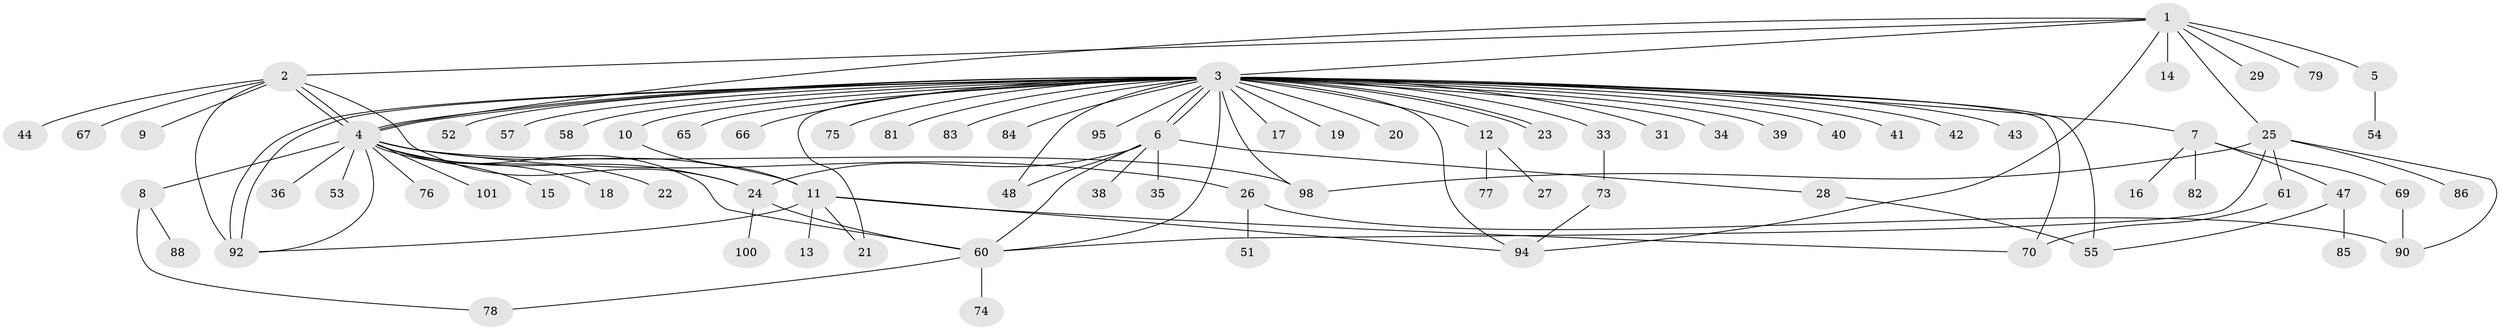// original degree distribution, {10: 0.009708737864077669, 9: 0.019417475728155338, 39: 0.009708737864077669, 20: 0.009708737864077669, 2: 0.17475728155339806, 5: 0.009708737864077669, 4: 0.038834951456310676, 1: 0.5825242718446602, 7: 0.019417475728155338, 3: 0.0970873786407767, 6: 0.02912621359223301}
// Generated by graph-tools (version 1.1) at 2025/11/02/27/25 16:11:15]
// undirected, 78 vertices, 108 edges
graph export_dot {
graph [start="1"]
  node [color=gray90,style=filled];
  1 [super="+37"];
  2 [super="+72"];
  3 [super="+71"];
  4 [super="+91"];
  5;
  6 [super="+50"];
  7 [super="+63"];
  8 [super="+56"];
  9;
  10;
  11 [super="+68"];
  12 [super="+96"];
  13;
  14;
  15;
  16;
  17;
  18;
  19;
  20;
  21;
  22;
  23 [super="+45"];
  24 [super="+62"];
  25 [super="+49"];
  26 [super="+32"];
  27 [super="+89"];
  28 [super="+46"];
  29 [super="+30"];
  31;
  33;
  34;
  35;
  36;
  38;
  39;
  40;
  41;
  42 [super="+87"];
  43;
  44;
  47 [super="+102"];
  48 [super="+59"];
  51;
  52 [super="+64"];
  53;
  54;
  55;
  57;
  58;
  60 [super="+97"];
  61;
  65;
  66 [super="+80"];
  67;
  69;
  70;
  73;
  74;
  75;
  76;
  77;
  78 [super="+93"];
  79;
  81;
  82;
  83;
  84;
  85;
  86;
  88;
  90;
  92 [super="+99"];
  94;
  95;
  98 [super="+103"];
  100;
  101;
  1 -- 2;
  1 -- 3;
  1 -- 4;
  1 -- 5;
  1 -- 14;
  1 -- 25;
  1 -- 29;
  1 -- 79;
  1 -- 94;
  2 -- 4;
  2 -- 4;
  2 -- 9;
  2 -- 24;
  2 -- 44;
  2 -- 67;
  2 -- 92;
  3 -- 4;
  3 -- 4;
  3 -- 6;
  3 -- 6;
  3 -- 7;
  3 -- 10;
  3 -- 12;
  3 -- 17;
  3 -- 19;
  3 -- 20;
  3 -- 21;
  3 -- 23;
  3 -- 23;
  3 -- 31;
  3 -- 33;
  3 -- 34;
  3 -- 39;
  3 -- 40;
  3 -- 41;
  3 -- 42;
  3 -- 43;
  3 -- 48;
  3 -- 52;
  3 -- 57;
  3 -- 58;
  3 -- 60;
  3 -- 65;
  3 -- 66;
  3 -- 70;
  3 -- 75;
  3 -- 81;
  3 -- 83;
  3 -- 84;
  3 -- 92;
  3 -- 92;
  3 -- 95;
  3 -- 98;
  3 -- 94;
  3 -- 55;
  4 -- 8;
  4 -- 11;
  4 -- 15;
  4 -- 18;
  4 -- 22;
  4 -- 24;
  4 -- 26;
  4 -- 36;
  4 -- 53;
  4 -- 76;
  4 -- 92;
  4 -- 101;
  4 -- 60;
  4 -- 98;
  5 -- 54;
  6 -- 24;
  6 -- 28;
  6 -- 35;
  6 -- 38;
  6 -- 48;
  6 -- 60;
  7 -- 16;
  7 -- 47;
  7 -- 69;
  7 -- 82;
  8 -- 88;
  8 -- 78;
  10 -- 11;
  11 -- 13;
  11 -- 21;
  11 -- 70;
  11 -- 92;
  11 -- 94;
  12 -- 27;
  12 -- 77;
  24 -- 60;
  24 -- 100;
  25 -- 60;
  25 -- 61;
  25 -- 86;
  25 -- 90;
  25 -- 98;
  26 -- 51;
  26 -- 90;
  28 -- 55;
  33 -- 73;
  47 -- 85;
  47 -- 55;
  60 -- 74;
  60 -- 78;
  61 -- 70;
  69 -- 90;
  73 -- 94;
}
